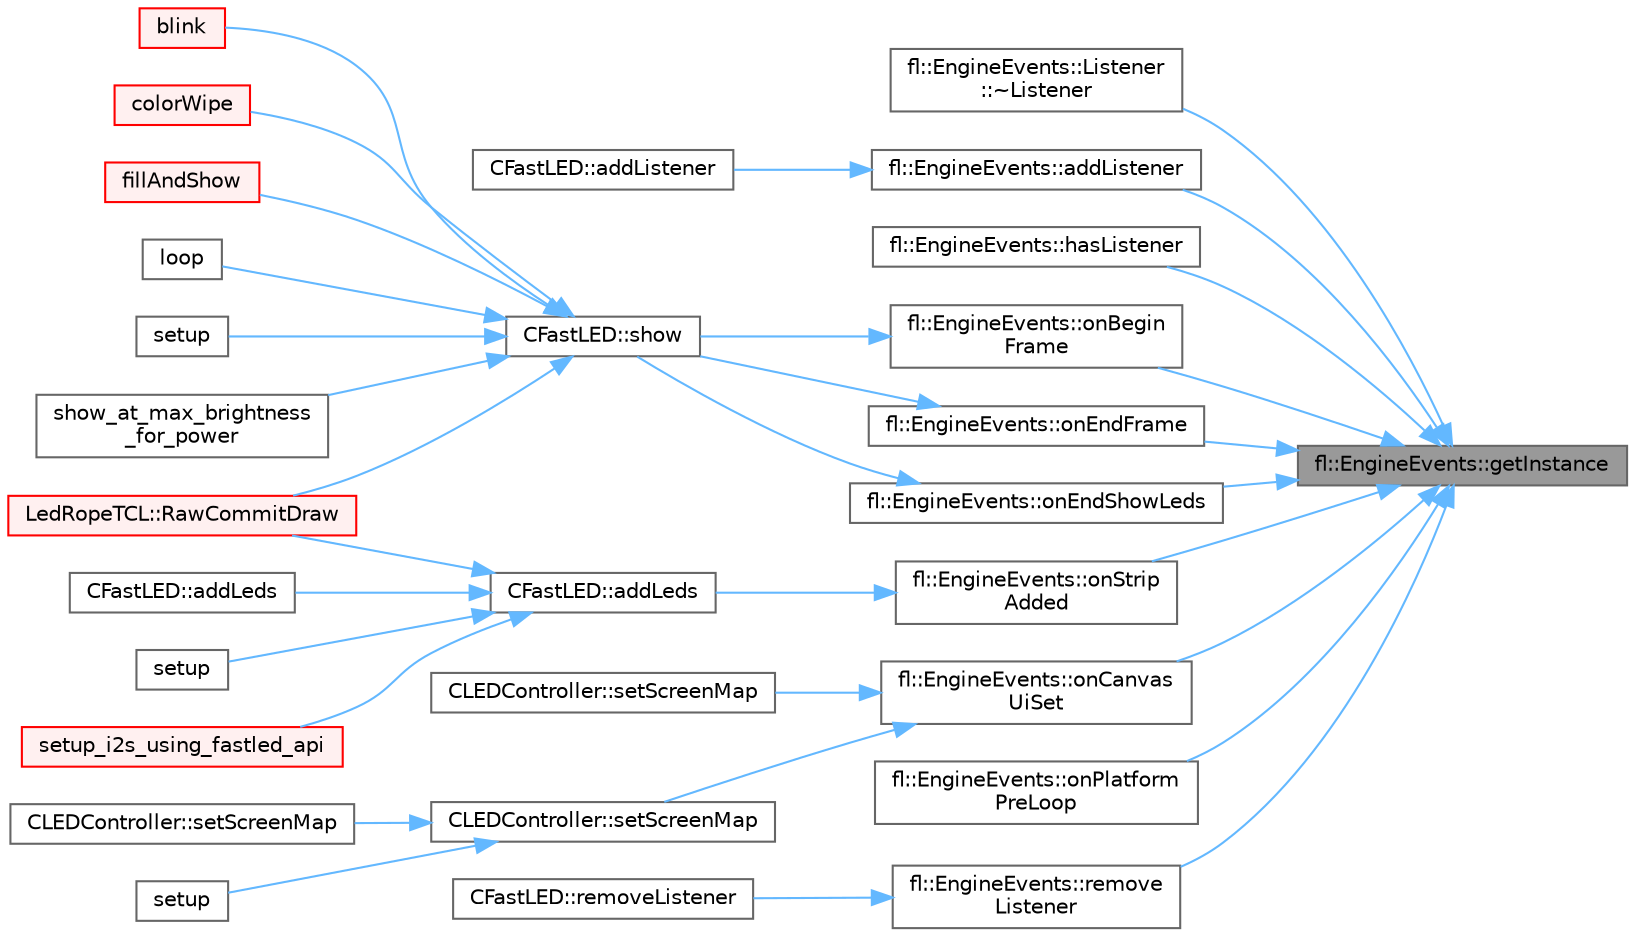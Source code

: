digraph "fl::EngineEvents::getInstance"
{
 // LATEX_PDF_SIZE
  bgcolor="transparent";
  edge [fontname=Helvetica,fontsize=10,labelfontname=Helvetica,labelfontsize=10];
  node [fontname=Helvetica,fontsize=10,shape=box,height=0.2,width=0.4];
  rankdir="RL";
  Node1 [id="Node000001",label="fl::EngineEvents::getInstance",height=0.2,width=0.4,color="gray40", fillcolor="grey60", style="filled", fontcolor="black",tooltip=" "];
  Node1 -> Node2 [id="edge1_Node000001_Node000002",dir="back",color="steelblue1",style="solid",tooltip=" "];
  Node2 [id="Node000002",label="fl::EngineEvents::Listener\l::~Listener",height=0.2,width=0.4,color="grey40", fillcolor="white", style="filled",URL="$db/da2/classfl_1_1_engine_events_1_1_listener.html#a02910c2cce73f7d39e39a6db29bb9ba4",tooltip=" "];
  Node1 -> Node3 [id="edge2_Node000001_Node000003",dir="back",color="steelblue1",style="solid",tooltip=" "];
  Node3 [id="Node000003",label="fl::EngineEvents::addListener",height=0.2,width=0.4,color="grey40", fillcolor="white", style="filled",URL="$de/dca/classfl_1_1_engine_events.html#a0ec4bb952e2d965c309f69af153ce8d3",tooltip=" "];
  Node3 -> Node4 [id="edge3_Node000003_Node000004",dir="back",color="steelblue1",style="solid",tooltip=" "];
  Node4 [id="Node000004",label="CFastLED::addListener",height=0.2,width=0.4,color="grey40", fillcolor="white", style="filled",URL="$dd/dbb/class_c_fast_l_e_d.html#ac965b166635b9aca0c165a53eb0a474f",tooltip=" "];
  Node1 -> Node5 [id="edge4_Node000001_Node000005",dir="back",color="steelblue1",style="solid",tooltip=" "];
  Node5 [id="Node000005",label="fl::EngineEvents::hasListener",height=0.2,width=0.4,color="grey40", fillcolor="white", style="filled",URL="$de/dca/classfl_1_1_engine_events.html#a9277949e9a6953aeae1ba54218d9f638",tooltip=" "];
  Node1 -> Node6 [id="edge5_Node000001_Node000006",dir="back",color="steelblue1",style="solid",tooltip=" "];
  Node6 [id="Node000006",label="fl::EngineEvents::onBegin\lFrame",height=0.2,width=0.4,color="grey40", fillcolor="white", style="filled",URL="$de/dca/classfl_1_1_engine_events.html#a7147debfba714b8ab0925af1a7c935c0",tooltip=" "];
  Node6 -> Node7 [id="edge6_Node000006_Node000007",dir="back",color="steelblue1",style="solid",tooltip=" "];
  Node7 [id="Node000007",label="CFastLED::show",height=0.2,width=0.4,color="grey40", fillcolor="white", style="filled",URL="$dd/dbb/class_c_fast_l_e_d.html#a83afdd1e2a21f33ac4f8d2610d6e331b",tooltip="Update all our controllers with the current led colors, using the passed in brightness."];
  Node7 -> Node8 [id="edge7_Node000007_Node000008",dir="back",color="steelblue1",style="solid",tooltip=" "];
  Node8 [id="Node000008",label="blink",height=0.2,width=0.4,color="red", fillcolor="#FFF0F0", style="filled",URL="$d5/d4d/_blink_parallel_8ino.html#a29584c4a240c144644e81dfab0090635",tooltip=" "];
  Node7 -> Node10 [id="edge8_Node000007_Node000010",dir="back",color="steelblue1",style="solid",tooltip=" "];
  Node10 [id="Node000010",label="colorWipe",height=0.2,width=0.4,color="red", fillcolor="#FFF0F0", style="filled",URL="$d5/db2/_octo_w_s2811_8ino.html#a87dad6cde22368918813bc56504b0dee",tooltip=" "];
  Node7 -> Node12 [id="edge9_Node000007_Node000012",dir="back",color="steelblue1",style="solid",tooltip=" "];
  Node12 [id="Node000012",label="fillAndShow",height=0.2,width=0.4,color="red", fillcolor="#FFF0F0", style="filled",URL="$d1/d3a/_r_g_b_w_emulated_8ino.html#a7786953e7de2513a3589a490e1e3355a",tooltip=" "];
  Node7 -> Node14 [id="edge10_Node000007_Node000014",dir="back",color="steelblue1",style="solid",tooltip=" "];
  Node14 [id="Node000014",label="loop",height=0.2,width=0.4,color="grey40", fillcolor="white", style="filled",URL="$dd/d0f/_apa102_8ino.html#afe461d27b9c48d5921c00d521181f12f",tooltip=" "];
  Node7 -> Node15 [id="edge11_Node000007_Node000015",dir="back",color="steelblue1",style="solid",tooltip=" "];
  Node15 [id="Node000015",label="LedRopeTCL::RawCommitDraw",height=0.2,width=0.4,color="red", fillcolor="#FFF0F0", style="filled",URL="$d4/df6/class_led_rope_t_c_l.html#a2c5c772faf24596d5be70d96581e7454",tooltip=" "];
  Node7 -> Node19 [id="edge12_Node000007_Node000019",dir="back",color="steelblue1",style="solid",tooltip=" "];
  Node19 [id="Node000019",label="setup",height=0.2,width=0.4,color="grey40", fillcolor="white", style="filled",URL="$d1/ddb/_chromancer_8ino.html#a4fc01d736fe50cf5b977f755b675f11d",tooltip=" "];
  Node7 -> Node20 [id="edge13_Node000007_Node000020",dir="back",color="steelblue1",style="solid",tooltip=" "];
  Node20 [id="Node000020",label="show_at_max_brightness\l_for_power",height=0.2,width=0.4,color="grey40", fillcolor="white", style="filled",URL="$d3/d1d/group___power.html#ga510b6ca1ea6da7f0f89dcf353f19ffde",tooltip="Similar to CFastLED::show(), but pre-adjusts brightness to keep below the power threshold."];
  Node1 -> Node21 [id="edge14_Node000001_Node000021",dir="back",color="steelblue1",style="solid",tooltip=" "];
  Node21 [id="Node000021",label="fl::EngineEvents::onCanvas\lUiSet",height=0.2,width=0.4,color="grey40", fillcolor="white", style="filled",URL="$de/dca/classfl_1_1_engine_events.html#aeb85848268614982b022006bd41a2726",tooltip=" "];
  Node21 -> Node22 [id="edge15_Node000021_Node000022",dir="back",color="steelblue1",style="solid",tooltip=" "];
  Node22 [id="Node000022",label="CLEDController::setScreenMap",height=0.2,width=0.4,color="grey40", fillcolor="white", style="filled",URL="$d6/d2c/class_c_l_e_d_controller.html#af4d07297bf10f59dfec9e613cc7fff71",tooltip=" "];
  Node21 -> Node23 [id="edge16_Node000021_Node000023",dir="back",color="steelblue1",style="solid",tooltip=" "];
  Node23 [id="Node000023",label="CLEDController::setScreenMap",height=0.2,width=0.4,color="grey40", fillcolor="white", style="filled",URL="$d6/d2c/class_c_l_e_d_controller.html#a34a490a6be2f618ffe6ed7d60be5590a",tooltip=" "];
  Node23 -> Node24 [id="edge17_Node000023_Node000024",dir="back",color="steelblue1",style="solid",tooltip=" "];
  Node24 [id="Node000024",label="CLEDController::setScreenMap",height=0.2,width=0.4,color="grey40", fillcolor="white", style="filled",URL="$d6/d2c/class_c_l_e_d_controller.html#ad06833b1f048a6e63f36ba0256b4e6bd",tooltip=" "];
  Node23 -> Node25 [id="edge18_Node000023_Node000025",dir="back",color="steelblue1",style="solid",tooltip=" "];
  Node25 [id="Node000025",label="setup",height=0.2,width=0.4,color="grey40", fillcolor="white", style="filled",URL="$d6/d35/_fx_engine_8ino.html#a4fc01d736fe50cf5b977f755b675f11d",tooltip=" "];
  Node1 -> Node26 [id="edge19_Node000001_Node000026",dir="back",color="steelblue1",style="solid",tooltip=" "];
  Node26 [id="Node000026",label="fl::EngineEvents::onEndFrame",height=0.2,width=0.4,color="grey40", fillcolor="white", style="filled",URL="$de/dca/classfl_1_1_engine_events.html#ab7d24c4783214392de84947cd7df5570",tooltip=" "];
  Node26 -> Node7 [id="edge20_Node000026_Node000007",dir="back",color="steelblue1",style="solid",tooltip=" "];
  Node1 -> Node27 [id="edge21_Node000001_Node000027",dir="back",color="steelblue1",style="solid",tooltip=" "];
  Node27 [id="Node000027",label="fl::EngineEvents::onEndShowLeds",height=0.2,width=0.4,color="grey40", fillcolor="white", style="filled",URL="$de/dca/classfl_1_1_engine_events.html#af1bb9a46fdc6694a1b5c87a49c516ae8",tooltip=" "];
  Node27 -> Node7 [id="edge22_Node000027_Node000007",dir="back",color="steelblue1",style="solid",tooltip=" "];
  Node1 -> Node28 [id="edge23_Node000001_Node000028",dir="back",color="steelblue1",style="solid",tooltip=" "];
  Node28 [id="Node000028",label="fl::EngineEvents::onPlatform\lPreLoop",height=0.2,width=0.4,color="grey40", fillcolor="white", style="filled",URL="$de/dca/classfl_1_1_engine_events.html#ad1c574b09857b0ebe90798cc83223b17",tooltip=" "];
  Node1 -> Node29 [id="edge24_Node000001_Node000029",dir="back",color="steelblue1",style="solid",tooltip=" "];
  Node29 [id="Node000029",label="fl::EngineEvents::onStrip\lAdded",height=0.2,width=0.4,color="grey40", fillcolor="white", style="filled",URL="$de/dca/classfl_1_1_engine_events.html#a8ec266f9f7b35b9174d331cb6c338d80",tooltip=" "];
  Node29 -> Node30 [id="edge25_Node000029_Node000030",dir="back",color="steelblue1",style="solid",tooltip=" "];
  Node30 [id="Node000030",label="CFastLED::addLeds",height=0.2,width=0.4,color="grey40", fillcolor="white", style="filled",URL="$dd/dbb/class_c_fast_l_e_d.html#afd7928d822589740af6e23b2d510cf3f",tooltip="Add a CLEDController instance to the world."];
  Node30 -> Node31 [id="edge26_Node000030_Node000031",dir="back",color="steelblue1",style="solid",tooltip=" "];
  Node31 [id="Node000031",label="CFastLED::addLeds",height=0.2,width=0.4,color="grey40", fillcolor="white", style="filled",URL="$dd/dbb/class_c_fast_l_e_d.html#a6c5edd63655c225b62ae35897c6e6602",tooltip="Add an SPI based CLEDController instance to the world."];
  Node30 -> Node15 [id="edge27_Node000030_Node000015",dir="back",color="steelblue1",style="solid",tooltip=" "];
  Node30 -> Node32 [id="edge28_Node000030_Node000032",dir="back",color="steelblue1",style="solid",tooltip=" "];
  Node32 [id="Node000032",label="setup",height=0.2,width=0.4,color="grey40", fillcolor="white", style="filled",URL="$dd/d0f/_apa102_8ino.html#a4fc01d736fe50cf5b977f755b675f11d",tooltip=" "];
  Node30 -> Node33 [id="edge29_Node000030_Node000033",dir="back",color="steelblue1",style="solid",tooltip=" "];
  Node33 [id="Node000033",label="setup_i2s_using_fastled_api",height=0.2,width=0.4,color="red", fillcolor="#FFF0F0", style="filled",URL="$db/de9/_esp32_s3_i2_s_demo_8ino.html#aac2669026fdd52035013cac9b23d95ba",tooltip=" "];
  Node1 -> Node35 [id="edge30_Node000001_Node000035",dir="back",color="steelblue1",style="solid",tooltip=" "];
  Node35 [id="Node000035",label="fl::EngineEvents::remove\lListener",height=0.2,width=0.4,color="grey40", fillcolor="white", style="filled",URL="$de/dca/classfl_1_1_engine_events.html#a34cf730bad7c6b5192b4747676f20881",tooltip=" "];
  Node35 -> Node36 [id="edge31_Node000035_Node000036",dir="back",color="steelblue1",style="solid",tooltip=" "];
  Node36 [id="Node000036",label="CFastLED::removeListener",height=0.2,width=0.4,color="grey40", fillcolor="white", style="filled",URL="$dd/dbb/class_c_fast_l_e_d.html#a54515910a8a244f2a9d4617d27a256ee",tooltip=" "];
}
